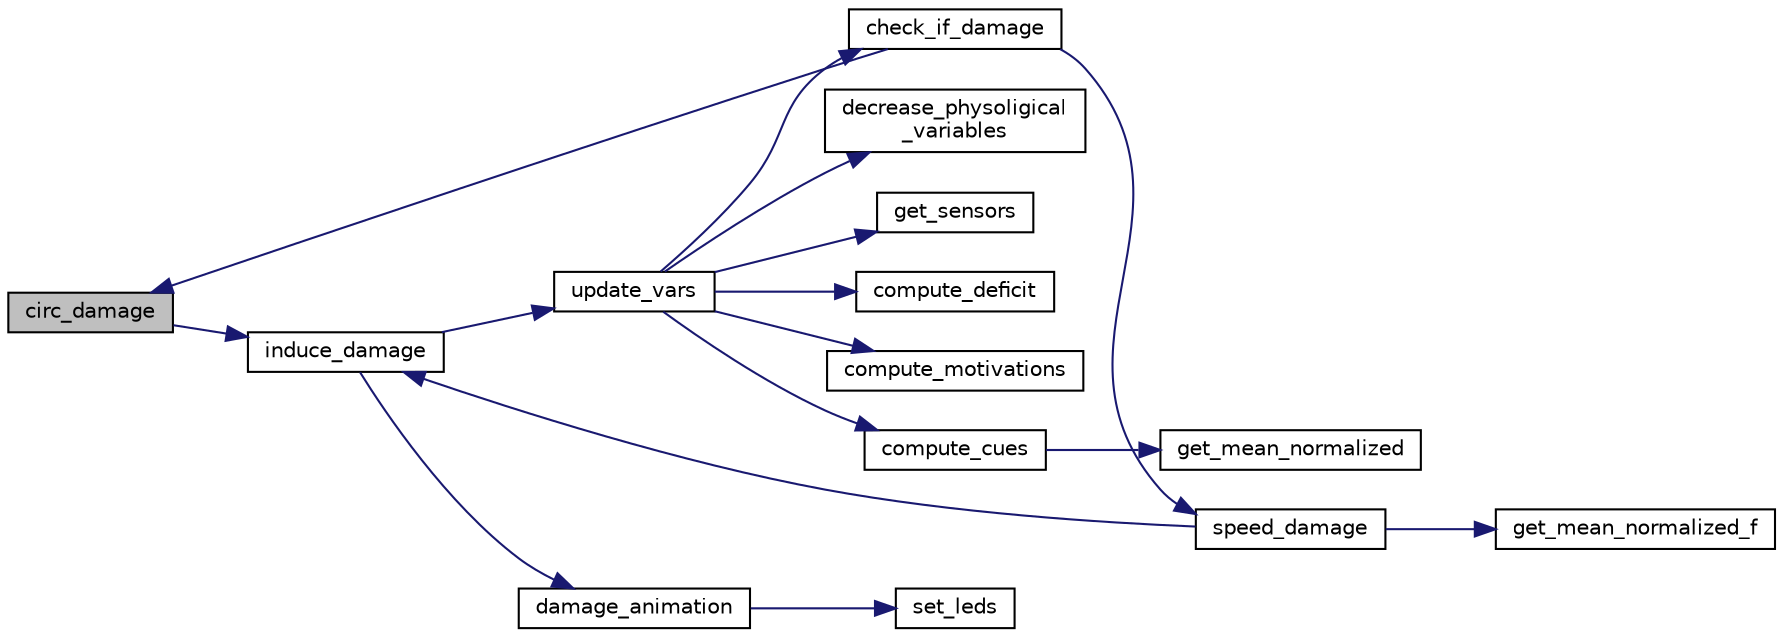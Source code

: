 digraph "circ_damage"
{
 // LATEX_PDF_SIZE
  edge [fontname="Helvetica",fontsize="10",labelfontname="Helvetica",labelfontsize="10"];
  node [fontname="Helvetica",fontsize="10",shape=record];
  rankdir="LR";
  Node1 [label="circ_damage",height=0.2,width=0.4,color="black", fillcolor="grey75", style="filled", fontcolor="black",tooltip="function that compute circulare based damage"];
  Node1 -> Node2 [color="midnightblue",fontsize="10",style="solid",fontname="Helvetica"];
  Node2 [label="induce_damage",height=0.2,width=0.4,color="black", fillcolor="white", style="filled",URL="$model_8c.html#ad3bb390d68f40aaee86dbed19b15218c",tooltip="function that decrease physiological variable for integrity"];
  Node2 -> Node3 [color="midnightblue",fontsize="10",style="solid",fontname="Helvetica"];
  Node3 [label="damage_animation",height=0.2,width=0.4,color="black", fillcolor="white", style="filled",URL="$model_8c.html#ae44811dea0e1843c571619d692a463ac",tooltip="function that make animation when robot has damage"];
  Node3 -> Node4 [color="midnightblue",fontsize="10",style="solid",fontname="Helvetica"];
  Node4 [label="set_leds",height=0.2,width=0.4,color="black", fillcolor="white", style="filled",URL="$model_8c.html#adf91428d3c07a9e825283b794ead7f4c",tooltip="function that set color for 4 robot leds"];
  Node2 -> Node5 [color="midnightblue",fontsize="10",style="solid",fontname="Helvetica"];
  Node5 [label="update_vars",height=0.2,width=0.4,color="black", fillcolor="white", style="filled",URL="$model_8c.html#ab5b9c8b8ad9d20f047d6ff2ba808dacc",tooltip="function that update the internal variables, compute deficits, cues and motivation"];
  Node5 -> Node6 [color="midnightblue",fontsize="10",style="solid",fontname="Helvetica"];
  Node6 [label="check_if_damage",height=0.2,width=0.4,color="black", fillcolor="white", style="filled",URL="$model_8c.html#a9772aee7d0e45a3f4927f4df78ee5ed7",tooltip="function that check if there is damage based on two types of damage"];
  Node6 -> Node1 [color="midnightblue",fontsize="10",style="solid",fontname="Helvetica"];
  Node6 -> Node7 [color="midnightblue",fontsize="10",style="solid",fontname="Helvetica"];
  Node7 [label="speed_damage",height=0.2,width=0.4,color="black", fillcolor="white", style="filled",URL="$model_8c.html#aff392d961d3f5d759aa041d27780a848",tooltip="function that compute speed based damage"];
  Node7 -> Node8 [color="midnightblue",fontsize="10",style="solid",fontname="Helvetica"];
  Node8 [label="get_mean_normalized_f",height=0.2,width=0.4,color="black", fillcolor="white", style="filled",URL="$model_8c.html#a77821830aaf0356c92238ea9d040fd9f",tooltip="function that get mean of table and normalize it but for a float table"];
  Node7 -> Node2 [color="midnightblue",fontsize="10",style="solid",fontname="Helvetica"];
  Node5 -> Node9 [color="midnightblue",fontsize="10",style="solid",fontname="Helvetica"];
  Node9 [label="compute_cues",height=0.2,width=0.4,color="black", fillcolor="white", style="filled",URL="$model_8c.html#a507792eccb7b93c5c65436fd8f37c84b",tooltip="function that compute cues"];
  Node9 -> Node10 [color="midnightblue",fontsize="10",style="solid",fontname="Helvetica"];
  Node10 [label="get_mean_normalized",height=0.2,width=0.4,color="black", fillcolor="white", style="filled",URL="$model_8c.html#a762377c04f5d71221c66a23c81777f96",tooltip="function that get mean of table and normalize it"];
  Node5 -> Node11 [color="midnightblue",fontsize="10",style="solid",fontname="Helvetica"];
  Node11 [label="compute_deficit",height=0.2,width=0.4,color="black", fillcolor="white", style="filled",URL="$model_8c.html#a4839931386cb5fae8e015d2173de57e0",tooltip="function that compute deficits for physiological internal values"];
  Node5 -> Node12 [color="midnightblue",fontsize="10",style="solid",fontname="Helvetica"];
  Node12 [label="compute_motivations",height=0.2,width=0.4,color="black", fillcolor="white", style="filled",URL="$model_8c.html#a60c16f1cf7d0c222208477d5810a4020",tooltip="function that compute motivations for physiological internal values"];
  Node5 -> Node13 [color="midnightblue",fontsize="10",style="solid",fontname="Helvetica"];
  Node13 [label="decrease_physoligical\l_variables",height=0.2,width=0.4,color="black", fillcolor="white", style="filled",URL="$model_8c.html#a1a58010fca227c64de0d57e5f5a8a0ea",tooltip="function that decrease physiological variables"];
  Node5 -> Node14 [color="midnightblue",fontsize="10",style="solid",fontname="Helvetica"];
  Node14 [label="get_sensors",height=0.2,width=0.4,color="black", fillcolor="white", style="filled",URL="$model_8c.html#afdbf3026a1d40b44651f0f5f76ad7102",tooltip="function to read and store sensors values"];
}
